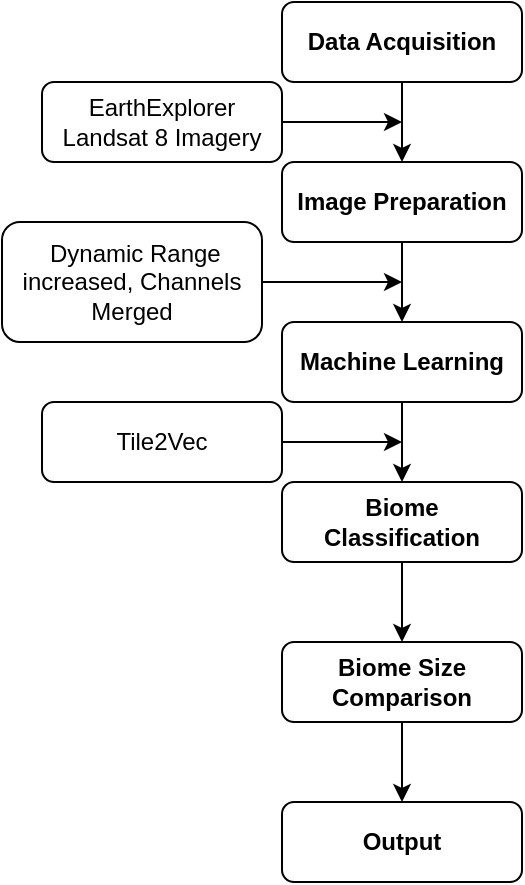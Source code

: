<mxfile version="13.7.3" type="device"><diagram id="C5RBs43oDa-KdzZeNtuy" name="Page-1"><mxGraphModel dx="1346" dy="853" grid="1" gridSize="10" guides="1" tooltips="1" connect="1" arrows="1" fold="1" page="1" pageScale="1" pageWidth="827" pageHeight="1169" math="0" shadow="0"><root><mxCell id="WIyWlLk6GJQsqaUBKTNV-0"/><mxCell id="WIyWlLk6GJQsqaUBKTNV-1" parent="WIyWlLk6GJQsqaUBKTNV-0"/><mxCell id="HSJL-cJWeCkqGU109blX-2" style="edgeStyle=orthogonalEdgeStyle;rounded=0;orthogonalLoop=1;jettySize=auto;html=1;entryX=0.5;entryY=0;entryDx=0;entryDy=0;" edge="1" parent="WIyWlLk6GJQsqaUBKTNV-1" source="WIyWlLk6GJQsqaUBKTNV-3" target="HSJL-cJWeCkqGU109blX-1"><mxGeometry relative="1" as="geometry"/></mxCell><mxCell id="WIyWlLk6GJQsqaUBKTNV-3" value="&lt;b&gt;Data Acquisition&lt;/b&gt;" style="rounded=1;whiteSpace=wrap;html=1;fontSize=12;glass=0;strokeWidth=1;shadow=0;" parent="WIyWlLk6GJQsqaUBKTNV-1" vertex="1"><mxGeometry x="160" y="80" width="120" height="40" as="geometry"/></mxCell><mxCell id="HSJL-cJWeCkqGU109blX-3" style="edgeStyle=orthogonalEdgeStyle;rounded=0;orthogonalLoop=1;jettySize=auto;html=1;" edge="1" parent="WIyWlLk6GJQsqaUBKTNV-1" source="WIyWlLk6GJQsqaUBKTNV-7"><mxGeometry relative="1" as="geometry"><mxPoint x="220" y="140" as="targetPoint"/></mxGeometry></mxCell><mxCell id="WIyWlLk6GJQsqaUBKTNV-7" value="EarthExplorer&lt;br&gt;Landsat 8 Imagery" style="rounded=1;whiteSpace=wrap;html=1;fontSize=12;glass=0;strokeWidth=1;shadow=0;" parent="WIyWlLk6GJQsqaUBKTNV-1" vertex="1"><mxGeometry x="40" y="120" width="120" height="40" as="geometry"/></mxCell><mxCell id="HSJL-cJWeCkqGU109blX-6" style="edgeStyle=orthogonalEdgeStyle;rounded=0;orthogonalLoop=1;jettySize=auto;html=1;" edge="1" parent="WIyWlLk6GJQsqaUBKTNV-1" source="HSJL-cJWeCkqGU109blX-1" target="HSJL-cJWeCkqGU109blX-4"><mxGeometry relative="1" as="geometry"/></mxCell><mxCell id="HSJL-cJWeCkqGU109blX-1" value="&lt;b&gt;Image Preparation&lt;/b&gt;" style="rounded=1;whiteSpace=wrap;html=1;fontSize=12;glass=0;strokeWidth=1;shadow=0;" vertex="1" parent="WIyWlLk6GJQsqaUBKTNV-1"><mxGeometry x="160" y="160" width="120" height="40" as="geometry"/></mxCell><mxCell id="HSJL-cJWeCkqGU109blX-11" style="edgeStyle=orthogonalEdgeStyle;rounded=0;orthogonalLoop=1;jettySize=auto;html=1;entryX=0.5;entryY=0;entryDx=0;entryDy=0;" edge="1" parent="WIyWlLk6GJQsqaUBKTNV-1" source="HSJL-cJWeCkqGU109blX-4" target="HSJL-cJWeCkqGU109blX-9"><mxGeometry relative="1" as="geometry"/></mxCell><mxCell id="HSJL-cJWeCkqGU109blX-4" value="&lt;b&gt;Machine Learning&lt;/b&gt;" style="rounded=1;whiteSpace=wrap;html=1;fontSize=12;glass=0;strokeWidth=1;shadow=0;" vertex="1" parent="WIyWlLk6GJQsqaUBKTNV-1"><mxGeometry x="160" y="240" width="120" height="40" as="geometry"/></mxCell><mxCell id="HSJL-cJWeCkqGU109blX-19" value="" style="edgeStyle=orthogonalEdgeStyle;rounded=0;orthogonalLoop=1;jettySize=auto;html=1;" edge="1" parent="WIyWlLk6GJQsqaUBKTNV-1" source="HSJL-cJWeCkqGU109blX-9" target="HSJL-cJWeCkqGU109blX-13"><mxGeometry relative="1" as="geometry"/></mxCell><mxCell id="HSJL-cJWeCkqGU109blX-9" value="&lt;b&gt;Biome Classification&lt;/b&gt;" style="rounded=1;whiteSpace=wrap;html=1;fontSize=12;glass=0;strokeWidth=1;shadow=0;" vertex="1" parent="WIyWlLk6GJQsqaUBKTNV-1"><mxGeometry x="160" y="320" width="120" height="40" as="geometry"/></mxCell><mxCell id="HSJL-cJWeCkqGU109blX-21" value="" style="edgeStyle=orthogonalEdgeStyle;rounded=0;orthogonalLoop=1;jettySize=auto;html=1;" edge="1" parent="WIyWlLk6GJQsqaUBKTNV-1" source="HSJL-cJWeCkqGU109blX-13" target="HSJL-cJWeCkqGU109blX-20"><mxGeometry relative="1" as="geometry"/></mxCell><mxCell id="HSJL-cJWeCkqGU109blX-13" value="&lt;b&gt;Biome Size Comparison&lt;/b&gt;" style="rounded=1;whiteSpace=wrap;html=1;fontSize=12;glass=0;strokeWidth=1;shadow=0;" vertex="1" parent="WIyWlLk6GJQsqaUBKTNV-1"><mxGeometry x="160" y="400" width="120" height="40" as="geometry"/></mxCell><mxCell id="HSJL-cJWeCkqGU109blX-15" style="edgeStyle=orthogonalEdgeStyle;rounded=0;orthogonalLoop=1;jettySize=auto;html=1;" edge="1" parent="WIyWlLk6GJQsqaUBKTNV-1" source="HSJL-cJWeCkqGU109blX-14"><mxGeometry relative="1" as="geometry"><mxPoint x="220" y="220" as="targetPoint"/></mxGeometry></mxCell><mxCell id="HSJL-cJWeCkqGU109blX-14" value="&amp;nbsp;Dynamic Range increased, Channels Merged" style="rounded=1;whiteSpace=wrap;html=1;fontSize=12;glass=0;strokeWidth=1;shadow=0;" vertex="1" parent="WIyWlLk6GJQsqaUBKTNV-1"><mxGeometry x="20" y="190" width="130" height="60" as="geometry"/></mxCell><mxCell id="HSJL-cJWeCkqGU109blX-18" style="edgeStyle=orthogonalEdgeStyle;rounded=0;orthogonalLoop=1;jettySize=auto;html=1;" edge="1" parent="WIyWlLk6GJQsqaUBKTNV-1" source="HSJL-cJWeCkqGU109blX-17"><mxGeometry relative="1" as="geometry"><mxPoint x="220" y="300" as="targetPoint"/></mxGeometry></mxCell><mxCell id="HSJL-cJWeCkqGU109blX-17" value="Tile2Vec" style="rounded=1;whiteSpace=wrap;html=1;fontSize=12;glass=0;strokeWidth=1;shadow=0;" vertex="1" parent="WIyWlLk6GJQsqaUBKTNV-1"><mxGeometry x="40" y="280" width="120" height="40" as="geometry"/></mxCell><mxCell id="HSJL-cJWeCkqGU109blX-20" value="&lt;b&gt;Output&lt;/b&gt;" style="rounded=1;whiteSpace=wrap;html=1;fontSize=12;glass=0;strokeWidth=1;shadow=0;" vertex="1" parent="WIyWlLk6GJQsqaUBKTNV-1"><mxGeometry x="160" y="480" width="120" height="40" as="geometry"/></mxCell></root></mxGraphModel></diagram></mxfile>
